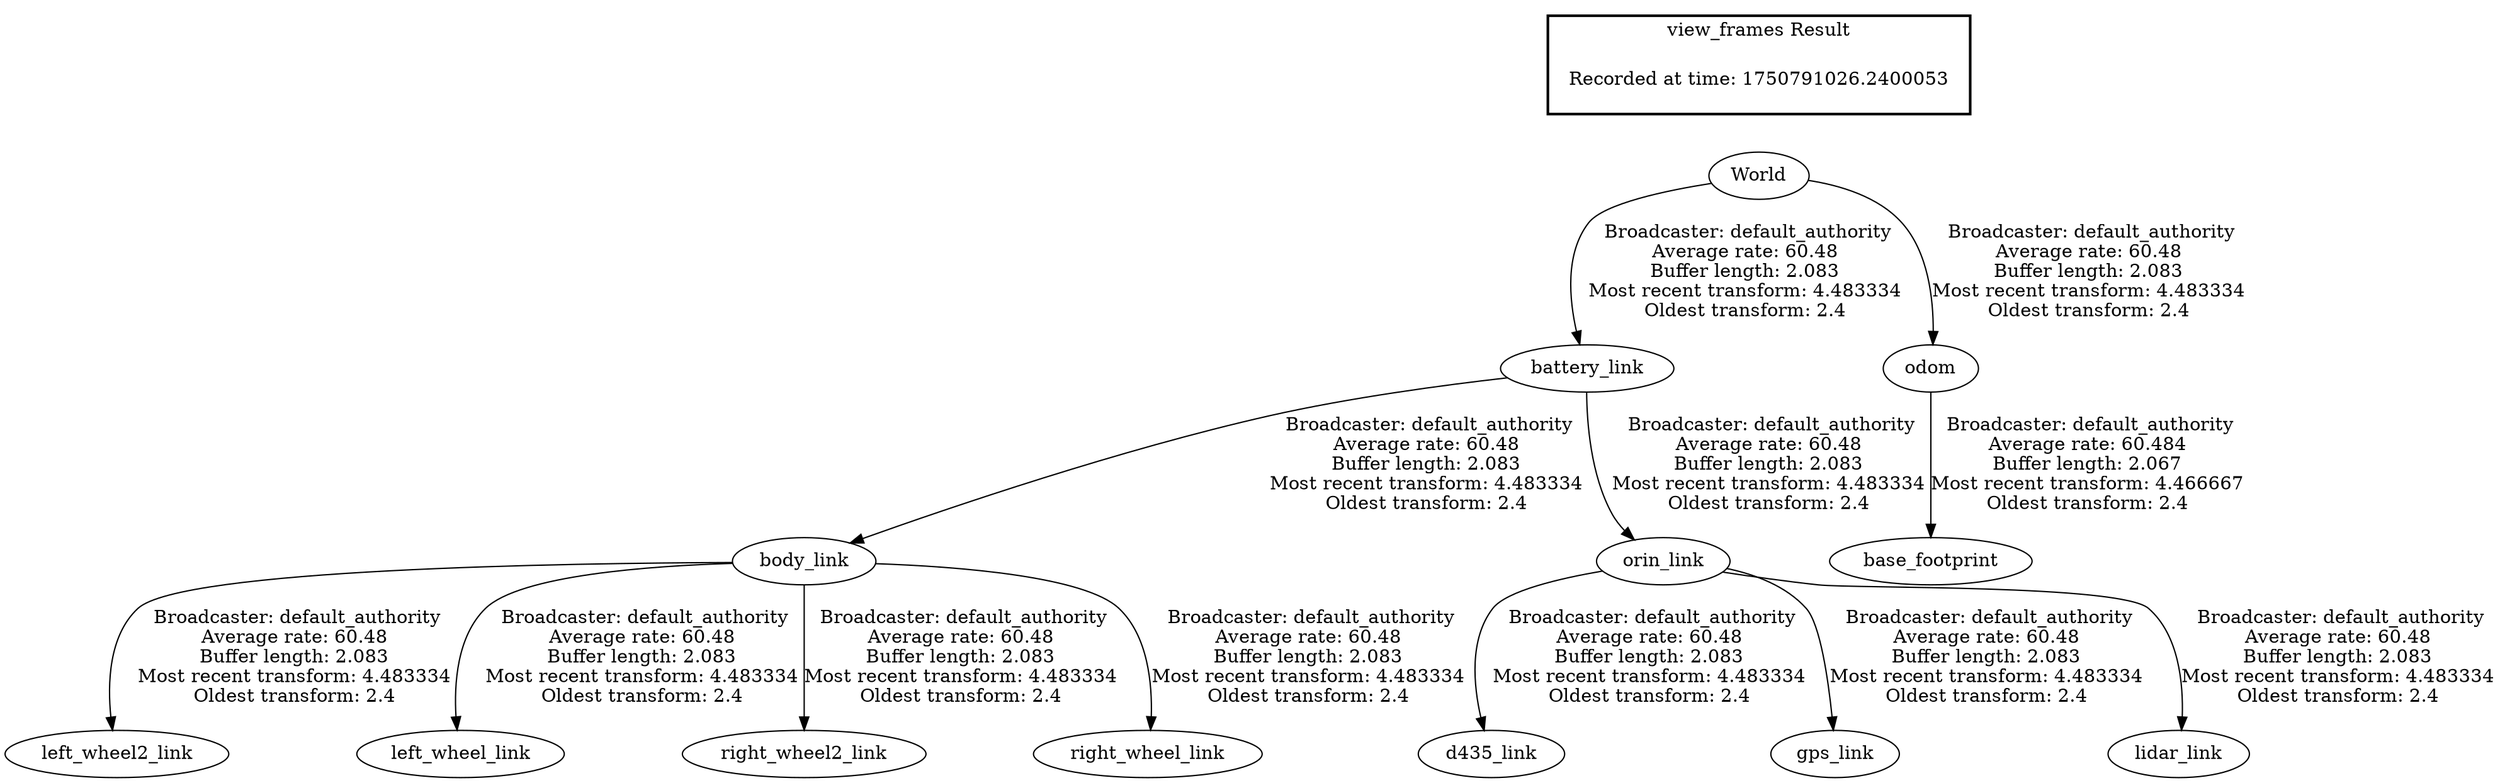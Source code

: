 digraph G {
"World" -> "battery_link"[label=" Broadcaster: default_authority\nAverage rate: 60.48\nBuffer length: 2.083\nMost recent transform: 4.483334\nOldest transform: 2.4\n"];
"battery_link" -> "body_link"[label=" Broadcaster: default_authority\nAverage rate: 60.48\nBuffer length: 2.083\nMost recent transform: 4.483334\nOldest transform: 2.4\n"];
"battery_link" -> "orin_link"[label=" Broadcaster: default_authority\nAverage rate: 60.48\nBuffer length: 2.083\nMost recent transform: 4.483334\nOldest transform: 2.4\n"];
"body_link" -> "left_wheel2_link"[label=" Broadcaster: default_authority\nAverage rate: 60.48\nBuffer length: 2.083\nMost recent transform: 4.483334\nOldest transform: 2.4\n"];
"body_link" -> "left_wheel_link"[label=" Broadcaster: default_authority\nAverage rate: 60.48\nBuffer length: 2.083\nMost recent transform: 4.483334\nOldest transform: 2.4\n"];
"body_link" -> "right_wheel2_link"[label=" Broadcaster: default_authority\nAverage rate: 60.48\nBuffer length: 2.083\nMost recent transform: 4.483334\nOldest transform: 2.4\n"];
"body_link" -> "right_wheel_link"[label=" Broadcaster: default_authority\nAverage rate: 60.48\nBuffer length: 2.083\nMost recent transform: 4.483334\nOldest transform: 2.4\n"];
"orin_link" -> "d435_link"[label=" Broadcaster: default_authority\nAverage rate: 60.48\nBuffer length: 2.083\nMost recent transform: 4.483334\nOldest transform: 2.4\n"];
"orin_link" -> "gps_link"[label=" Broadcaster: default_authority\nAverage rate: 60.48\nBuffer length: 2.083\nMost recent transform: 4.483334\nOldest transform: 2.4\n"];
"orin_link" -> "lidar_link"[label=" Broadcaster: default_authority\nAverage rate: 60.48\nBuffer length: 2.083\nMost recent transform: 4.483334\nOldest transform: 2.4\n"];
"World" -> "odom"[label=" Broadcaster: default_authority\nAverage rate: 60.48\nBuffer length: 2.083\nMost recent transform: 4.483334\nOldest transform: 2.4\n"];
"odom" -> "base_footprint"[label=" Broadcaster: default_authority\nAverage rate: 60.484\nBuffer length: 2.067\nMost recent transform: 4.466667\nOldest transform: 2.4\n"];
edge [style=invis];
 subgraph cluster_legend { style=bold; color=black; label ="view_frames Result";
"Recorded at time: 1750791026.2400053"[ shape=plaintext ] ;
}->"World";
}